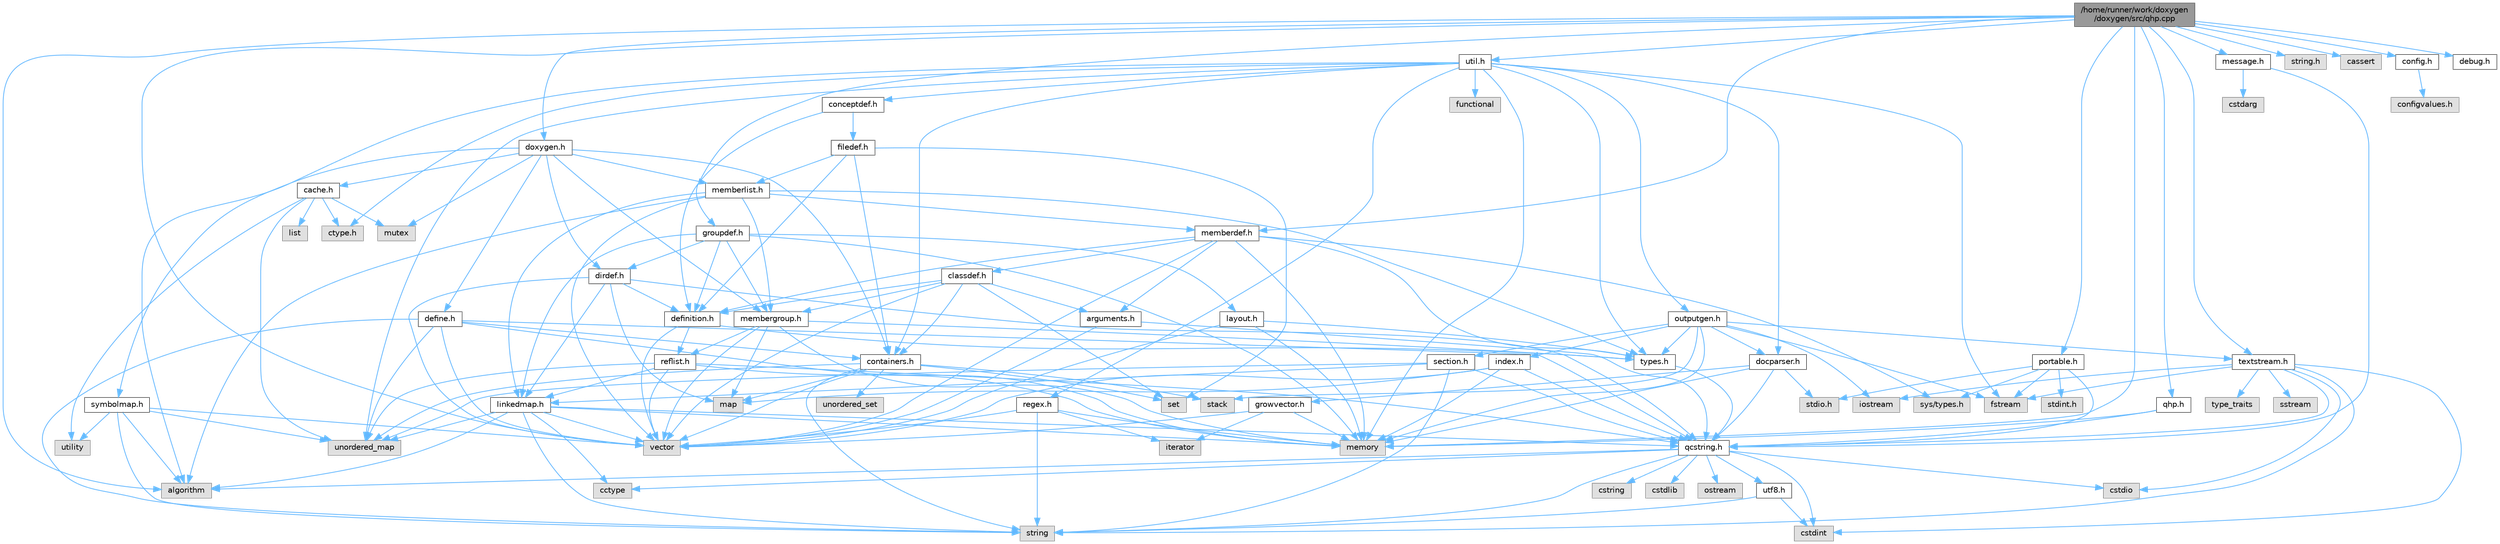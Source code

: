 digraph "/home/runner/work/doxygen/doxygen/src/qhp.cpp"
{
 // INTERACTIVE_SVG=YES
 // LATEX_PDF_SIZE
  bgcolor="transparent";
  edge [fontname=Helvetica,fontsize=10,labelfontname=Helvetica,labelfontsize=10];
  node [fontname=Helvetica,fontsize=10,shape=box,height=0.2,width=0.4];
  Node1 [label="/home/runner/work/doxygen\l/doxygen/src/qhp.cpp",height=0.2,width=0.4,color="gray40", fillcolor="grey60", style="filled", fontcolor="black",tooltip=" "];
  Node1 -> Node2 [color="steelblue1",style="solid"];
  Node2 [label="algorithm",height=0.2,width=0.4,color="grey60", fillcolor="#E0E0E0", style="filled",tooltip=" "];
  Node1 -> Node3 [color="steelblue1",style="solid"];
  Node3 [label="memory",height=0.2,width=0.4,color="grey60", fillcolor="#E0E0E0", style="filled",tooltip=" "];
  Node1 -> Node4 [color="steelblue1",style="solid"];
  Node4 [label="string.h",height=0.2,width=0.4,color="grey60", fillcolor="#E0E0E0", style="filled",tooltip=" "];
  Node1 -> Node5 [color="steelblue1",style="solid"];
  Node5 [label="vector",height=0.2,width=0.4,color="grey60", fillcolor="#E0E0E0", style="filled",tooltip=" "];
  Node1 -> Node6 [color="steelblue1",style="solid"];
  Node6 [label="cassert",height=0.2,width=0.4,color="grey60", fillcolor="#E0E0E0", style="filled",tooltip=" "];
  Node1 -> Node7 [color="steelblue1",style="solid"];
  Node7 [label="config.h",height=0.2,width=0.4,color="grey40", fillcolor="white", style="filled",URL="$db/d16/config_8h.html",tooltip=" "];
  Node7 -> Node8 [color="steelblue1",style="solid"];
  Node8 [label="configvalues.h",height=0.2,width=0.4,color="grey60", fillcolor="#E0E0E0", style="filled",tooltip=" "];
  Node1 -> Node9 [color="steelblue1",style="solid"];
  Node9 [label="debug.h",height=0.2,width=0.4,color="grey40", fillcolor="white", style="filled",URL="$db/d16/debug_8h.html",tooltip=" "];
  Node1 -> Node10 [color="steelblue1",style="solid"];
  Node10 [label="doxygen.h",height=0.2,width=0.4,color="grey40", fillcolor="white", style="filled",URL="$d1/da1/doxygen_8h.html",tooltip=" "];
  Node10 -> Node11 [color="steelblue1",style="solid"];
  Node11 [label="mutex",height=0.2,width=0.4,color="grey60", fillcolor="#E0E0E0", style="filled",tooltip=" "];
  Node10 -> Node12 [color="steelblue1",style="solid"];
  Node12 [label="containers.h",height=0.2,width=0.4,color="grey40", fillcolor="white", style="filled",URL="$d5/d75/containers_8h.html",tooltip=" "];
  Node12 -> Node5 [color="steelblue1",style="solid"];
  Node12 -> Node13 [color="steelblue1",style="solid"];
  Node13 [label="string",height=0.2,width=0.4,color="grey60", fillcolor="#E0E0E0", style="filled",tooltip=" "];
  Node12 -> Node14 [color="steelblue1",style="solid"];
  Node14 [label="set",height=0.2,width=0.4,color="grey60", fillcolor="#E0E0E0", style="filled",tooltip=" "];
  Node12 -> Node15 [color="steelblue1",style="solid"];
  Node15 [label="map",height=0.2,width=0.4,color="grey60", fillcolor="#E0E0E0", style="filled",tooltip=" "];
  Node12 -> Node16 [color="steelblue1",style="solid"];
  Node16 [label="unordered_set",height=0.2,width=0.4,color="grey60", fillcolor="#E0E0E0", style="filled",tooltip=" "];
  Node12 -> Node17 [color="steelblue1",style="solid"];
  Node17 [label="unordered_map",height=0.2,width=0.4,color="grey60", fillcolor="#E0E0E0", style="filled",tooltip=" "];
  Node12 -> Node18 [color="steelblue1",style="solid"];
  Node18 [label="stack",height=0.2,width=0.4,color="grey60", fillcolor="#E0E0E0", style="filled",tooltip=" "];
  Node10 -> Node19 [color="steelblue1",style="solid"];
  Node19 [label="membergroup.h",height=0.2,width=0.4,color="grey40", fillcolor="white", style="filled",URL="$d9/d11/membergroup_8h.html",tooltip=" "];
  Node19 -> Node5 [color="steelblue1",style="solid"];
  Node19 -> Node15 [color="steelblue1",style="solid"];
  Node19 -> Node3 [color="steelblue1",style="solid"];
  Node19 -> Node20 [color="steelblue1",style="solid"];
  Node20 [label="types.h",height=0.2,width=0.4,color="grey40", fillcolor="white", style="filled",URL="$d9/d49/types_8h.html",tooltip="This file contains a number of basic enums and types."];
  Node20 -> Node21 [color="steelblue1",style="solid"];
  Node21 [label="qcstring.h",height=0.2,width=0.4,color="grey40", fillcolor="white", style="filled",URL="$d7/d5c/qcstring_8h.html",tooltip=" "];
  Node21 -> Node13 [color="steelblue1",style="solid"];
  Node21 -> Node2 [color="steelblue1",style="solid"];
  Node21 -> Node22 [color="steelblue1",style="solid"];
  Node22 [label="cctype",height=0.2,width=0.4,color="grey60", fillcolor="#E0E0E0", style="filled",tooltip=" "];
  Node21 -> Node23 [color="steelblue1",style="solid"];
  Node23 [label="cstring",height=0.2,width=0.4,color="grey60", fillcolor="#E0E0E0", style="filled",tooltip=" "];
  Node21 -> Node24 [color="steelblue1",style="solid"];
  Node24 [label="cstdio",height=0.2,width=0.4,color="grey60", fillcolor="#E0E0E0", style="filled",tooltip=" "];
  Node21 -> Node25 [color="steelblue1",style="solid"];
  Node25 [label="cstdlib",height=0.2,width=0.4,color="grey60", fillcolor="#E0E0E0", style="filled",tooltip=" "];
  Node21 -> Node26 [color="steelblue1",style="solid"];
  Node26 [label="cstdint",height=0.2,width=0.4,color="grey60", fillcolor="#E0E0E0", style="filled",tooltip=" "];
  Node21 -> Node27 [color="steelblue1",style="solid"];
  Node27 [label="ostream",height=0.2,width=0.4,color="grey60", fillcolor="#E0E0E0", style="filled",tooltip=" "];
  Node21 -> Node28 [color="steelblue1",style="solid"];
  Node28 [label="utf8.h",height=0.2,width=0.4,color="grey40", fillcolor="white", style="filled",URL="$db/d7c/utf8_8h.html",tooltip="Various UTF8 related helper functions."];
  Node28 -> Node26 [color="steelblue1",style="solid"];
  Node28 -> Node13 [color="steelblue1",style="solid"];
  Node19 -> Node29 [color="steelblue1",style="solid"];
  Node29 [label="reflist.h",height=0.2,width=0.4,color="grey40", fillcolor="white", style="filled",URL="$d1/d02/reflist_8h.html",tooltip=" "];
  Node29 -> Node5 [color="steelblue1",style="solid"];
  Node29 -> Node17 [color="steelblue1",style="solid"];
  Node29 -> Node3 [color="steelblue1",style="solid"];
  Node29 -> Node21 [color="steelblue1",style="solid"];
  Node29 -> Node30 [color="steelblue1",style="solid"];
  Node30 [label="linkedmap.h",height=0.2,width=0.4,color="grey40", fillcolor="white", style="filled",URL="$da/de1/linkedmap_8h.html",tooltip=" "];
  Node30 -> Node17 [color="steelblue1",style="solid"];
  Node30 -> Node5 [color="steelblue1",style="solid"];
  Node30 -> Node3 [color="steelblue1",style="solid"];
  Node30 -> Node13 [color="steelblue1",style="solid"];
  Node30 -> Node2 [color="steelblue1",style="solid"];
  Node30 -> Node22 [color="steelblue1",style="solid"];
  Node30 -> Node21 [color="steelblue1",style="solid"];
  Node10 -> Node31 [color="steelblue1",style="solid"];
  Node31 [label="dirdef.h",height=0.2,width=0.4,color="grey40", fillcolor="white", style="filled",URL="$d6/d15/dirdef_8h.html",tooltip=" "];
  Node31 -> Node5 [color="steelblue1",style="solid"];
  Node31 -> Node15 [color="steelblue1",style="solid"];
  Node31 -> Node21 [color="steelblue1",style="solid"];
  Node31 -> Node30 [color="steelblue1",style="solid"];
  Node31 -> Node32 [color="steelblue1",style="solid"];
  Node32 [label="definition.h",height=0.2,width=0.4,color="grey40", fillcolor="white", style="filled",URL="$df/da1/definition_8h.html",tooltip=" "];
  Node32 -> Node5 [color="steelblue1",style="solid"];
  Node32 -> Node20 [color="steelblue1",style="solid"];
  Node32 -> Node29 [color="steelblue1",style="solid"];
  Node10 -> Node33 [color="steelblue1",style="solid"];
  Node33 [label="memberlist.h",height=0.2,width=0.4,color="grey40", fillcolor="white", style="filled",URL="$dd/d78/memberlist_8h.html",tooltip=" "];
  Node33 -> Node5 [color="steelblue1",style="solid"];
  Node33 -> Node2 [color="steelblue1",style="solid"];
  Node33 -> Node34 [color="steelblue1",style="solid"];
  Node34 [label="memberdef.h",height=0.2,width=0.4,color="grey40", fillcolor="white", style="filled",URL="$d4/d46/memberdef_8h.html",tooltip=" "];
  Node34 -> Node5 [color="steelblue1",style="solid"];
  Node34 -> Node3 [color="steelblue1",style="solid"];
  Node34 -> Node35 [color="steelblue1",style="solid"];
  Node35 [label="sys/types.h",height=0.2,width=0.4,color="grey60", fillcolor="#E0E0E0", style="filled",tooltip=" "];
  Node34 -> Node20 [color="steelblue1",style="solid"];
  Node34 -> Node32 [color="steelblue1",style="solid"];
  Node34 -> Node36 [color="steelblue1",style="solid"];
  Node36 [label="arguments.h",height=0.2,width=0.4,color="grey40", fillcolor="white", style="filled",URL="$df/d9b/arguments_8h.html",tooltip=" "];
  Node36 -> Node5 [color="steelblue1",style="solid"];
  Node36 -> Node21 [color="steelblue1",style="solid"];
  Node34 -> Node37 [color="steelblue1",style="solid"];
  Node37 [label="classdef.h",height=0.2,width=0.4,color="grey40", fillcolor="white", style="filled",URL="$d1/da6/classdef_8h.html",tooltip=" "];
  Node37 -> Node5 [color="steelblue1",style="solid"];
  Node37 -> Node14 [color="steelblue1",style="solid"];
  Node37 -> Node12 [color="steelblue1",style="solid"];
  Node37 -> Node32 [color="steelblue1",style="solid"];
  Node37 -> Node36 [color="steelblue1",style="solid"];
  Node37 -> Node19 [color="steelblue1",style="solid"];
  Node33 -> Node30 [color="steelblue1",style="solid"];
  Node33 -> Node20 [color="steelblue1",style="solid"];
  Node33 -> Node19 [color="steelblue1",style="solid"];
  Node10 -> Node38 [color="steelblue1",style="solid"];
  Node38 [label="define.h",height=0.2,width=0.4,color="grey40", fillcolor="white", style="filled",URL="$df/d67/define_8h.html",tooltip=" "];
  Node38 -> Node5 [color="steelblue1",style="solid"];
  Node38 -> Node3 [color="steelblue1",style="solid"];
  Node38 -> Node13 [color="steelblue1",style="solid"];
  Node38 -> Node17 [color="steelblue1",style="solid"];
  Node38 -> Node21 [color="steelblue1",style="solid"];
  Node38 -> Node12 [color="steelblue1",style="solid"];
  Node10 -> Node39 [color="steelblue1",style="solid"];
  Node39 [label="cache.h",height=0.2,width=0.4,color="grey40", fillcolor="white", style="filled",URL="$d3/d26/cache_8h.html",tooltip=" "];
  Node39 -> Node40 [color="steelblue1",style="solid"];
  Node40 [label="list",height=0.2,width=0.4,color="grey60", fillcolor="#E0E0E0", style="filled",tooltip=" "];
  Node39 -> Node17 [color="steelblue1",style="solid"];
  Node39 -> Node11 [color="steelblue1",style="solid"];
  Node39 -> Node41 [color="steelblue1",style="solid"];
  Node41 [label="utility",height=0.2,width=0.4,color="grey60", fillcolor="#E0E0E0", style="filled",tooltip=" "];
  Node39 -> Node42 [color="steelblue1",style="solid"];
  Node42 [label="ctype.h",height=0.2,width=0.4,color="grey60", fillcolor="#E0E0E0", style="filled",tooltip=" "];
  Node10 -> Node43 [color="steelblue1",style="solid"];
  Node43 [label="symbolmap.h",height=0.2,width=0.4,color="grey40", fillcolor="white", style="filled",URL="$d7/ddd/symbolmap_8h.html",tooltip=" "];
  Node43 -> Node2 [color="steelblue1",style="solid"];
  Node43 -> Node17 [color="steelblue1",style="solid"];
  Node43 -> Node5 [color="steelblue1",style="solid"];
  Node43 -> Node13 [color="steelblue1",style="solid"];
  Node43 -> Node41 [color="steelblue1",style="solid"];
  Node1 -> Node44 [color="steelblue1",style="solid"];
  Node44 [label="groupdef.h",height=0.2,width=0.4,color="grey40", fillcolor="white", style="filled",URL="$d1/de6/groupdef_8h.html",tooltip=" "];
  Node44 -> Node3 [color="steelblue1",style="solid"];
  Node44 -> Node32 [color="steelblue1",style="solid"];
  Node44 -> Node31 [color="steelblue1",style="solid"];
  Node44 -> Node45 [color="steelblue1",style="solid"];
  Node45 [label="layout.h",height=0.2,width=0.4,color="grey40", fillcolor="white", style="filled",URL="$db/d51/layout_8h.html",tooltip=" "];
  Node45 -> Node3 [color="steelblue1",style="solid"];
  Node45 -> Node5 [color="steelblue1",style="solid"];
  Node45 -> Node20 [color="steelblue1",style="solid"];
  Node44 -> Node19 [color="steelblue1",style="solid"];
  Node44 -> Node30 [color="steelblue1",style="solid"];
  Node1 -> Node34 [color="steelblue1",style="solid"];
  Node1 -> Node46 [color="steelblue1",style="solid"];
  Node46 [label="message.h",height=0.2,width=0.4,color="grey40", fillcolor="white", style="filled",URL="$d2/d0d/message_8h.html",tooltip=" "];
  Node46 -> Node47 [color="steelblue1",style="solid"];
  Node47 [label="cstdarg",height=0.2,width=0.4,color="grey60", fillcolor="#E0E0E0", style="filled",tooltip=" "];
  Node46 -> Node21 [color="steelblue1",style="solid"];
  Node1 -> Node48 [color="steelblue1",style="solid"];
  Node48 [label="qhp.h",height=0.2,width=0.4,color="grey40", fillcolor="white", style="filled",URL="$dc/d20/qhp_8h.html",tooltip=" "];
  Node48 -> Node3 [color="steelblue1",style="solid"];
  Node48 -> Node21 [color="steelblue1",style="solid"];
  Node1 -> Node49 [color="steelblue1",style="solid"];
  Node49 [label="textstream.h",height=0.2,width=0.4,color="grey40", fillcolor="white", style="filled",URL="$d4/d7d/textstream_8h.html",tooltip=" "];
  Node49 -> Node13 [color="steelblue1",style="solid"];
  Node49 -> Node50 [color="steelblue1",style="solid"];
  Node50 [label="iostream",height=0.2,width=0.4,color="grey60", fillcolor="#E0E0E0", style="filled",tooltip=" "];
  Node49 -> Node51 [color="steelblue1",style="solid"];
  Node51 [label="sstream",height=0.2,width=0.4,color="grey60", fillcolor="#E0E0E0", style="filled",tooltip=" "];
  Node49 -> Node26 [color="steelblue1",style="solid"];
  Node49 -> Node24 [color="steelblue1",style="solid"];
  Node49 -> Node52 [color="steelblue1",style="solid"];
  Node52 [label="fstream",height=0.2,width=0.4,color="grey60", fillcolor="#E0E0E0", style="filled",tooltip=" "];
  Node49 -> Node53 [color="steelblue1",style="solid"];
  Node53 [label="type_traits",height=0.2,width=0.4,color="grey60", fillcolor="#E0E0E0", style="filled",tooltip=" "];
  Node49 -> Node21 [color="steelblue1",style="solid"];
  Node1 -> Node54 [color="steelblue1",style="solid"];
  Node54 [label="util.h",height=0.2,width=0.4,color="grey40", fillcolor="white", style="filled",URL="$d8/d3c/util_8h.html",tooltip="A bunch of utility functions."];
  Node54 -> Node3 [color="steelblue1",style="solid"];
  Node54 -> Node17 [color="steelblue1",style="solid"];
  Node54 -> Node2 [color="steelblue1",style="solid"];
  Node54 -> Node55 [color="steelblue1",style="solid"];
  Node55 [label="functional",height=0.2,width=0.4,color="grey60", fillcolor="#E0E0E0", style="filled",tooltip=" "];
  Node54 -> Node52 [color="steelblue1",style="solid"];
  Node54 -> Node42 [color="steelblue1",style="solid"];
  Node54 -> Node20 [color="steelblue1",style="solid"];
  Node54 -> Node56 [color="steelblue1",style="solid"];
  Node56 [label="docparser.h",height=0.2,width=0.4,color="grey40", fillcolor="white", style="filled",URL="$de/d9c/docparser_8h.html",tooltip=" "];
  Node56 -> Node57 [color="steelblue1",style="solid"];
  Node57 [label="stdio.h",height=0.2,width=0.4,color="grey60", fillcolor="#E0E0E0", style="filled",tooltip=" "];
  Node56 -> Node3 [color="steelblue1",style="solid"];
  Node56 -> Node21 [color="steelblue1",style="solid"];
  Node56 -> Node58 [color="steelblue1",style="solid"];
  Node58 [label="growvector.h",height=0.2,width=0.4,color="grey40", fillcolor="white", style="filled",URL="$d7/d50/growvector_8h.html",tooltip=" "];
  Node58 -> Node5 [color="steelblue1",style="solid"];
  Node58 -> Node3 [color="steelblue1",style="solid"];
  Node58 -> Node59 [color="steelblue1",style="solid"];
  Node59 [label="iterator",height=0.2,width=0.4,color="grey60", fillcolor="#E0E0E0", style="filled",tooltip=" "];
  Node54 -> Node12 [color="steelblue1",style="solid"];
  Node54 -> Node60 [color="steelblue1",style="solid"];
  Node60 [label="outputgen.h",height=0.2,width=0.4,color="grey40", fillcolor="white", style="filled",URL="$df/d06/outputgen_8h.html",tooltip=" "];
  Node60 -> Node3 [color="steelblue1",style="solid"];
  Node60 -> Node18 [color="steelblue1",style="solid"];
  Node60 -> Node50 [color="steelblue1",style="solid"];
  Node60 -> Node52 [color="steelblue1",style="solid"];
  Node60 -> Node20 [color="steelblue1",style="solid"];
  Node60 -> Node61 [color="steelblue1",style="solid"];
  Node61 [label="index.h",height=0.2,width=0.4,color="grey40", fillcolor="white", style="filled",URL="$d1/db5/index_8h.html",tooltip=" "];
  Node61 -> Node3 [color="steelblue1",style="solid"];
  Node61 -> Node5 [color="steelblue1",style="solid"];
  Node61 -> Node15 [color="steelblue1",style="solid"];
  Node61 -> Node21 [color="steelblue1",style="solid"];
  Node60 -> Node62 [color="steelblue1",style="solid"];
  Node62 [label="section.h",height=0.2,width=0.4,color="grey40", fillcolor="white", style="filled",URL="$d1/d2a/section_8h.html",tooltip=" "];
  Node62 -> Node13 [color="steelblue1",style="solid"];
  Node62 -> Node17 [color="steelblue1",style="solid"];
  Node62 -> Node21 [color="steelblue1",style="solid"];
  Node62 -> Node30 [color="steelblue1",style="solid"];
  Node60 -> Node49 [color="steelblue1",style="solid"];
  Node60 -> Node56 [color="steelblue1",style="solid"];
  Node54 -> Node63 [color="steelblue1",style="solid"];
  Node63 [label="regex.h",height=0.2,width=0.4,color="grey40", fillcolor="white", style="filled",URL="$d1/d21/regex_8h.html",tooltip=" "];
  Node63 -> Node3 [color="steelblue1",style="solid"];
  Node63 -> Node13 [color="steelblue1",style="solid"];
  Node63 -> Node5 [color="steelblue1",style="solid"];
  Node63 -> Node59 [color="steelblue1",style="solid"];
  Node54 -> Node64 [color="steelblue1",style="solid"];
  Node64 [label="conceptdef.h",height=0.2,width=0.4,color="grey40", fillcolor="white", style="filled",URL="$da/df1/conceptdef_8h.html",tooltip=" "];
  Node64 -> Node32 [color="steelblue1",style="solid"];
  Node64 -> Node65 [color="steelblue1",style="solid"];
  Node65 [label="filedef.h",height=0.2,width=0.4,color="grey40", fillcolor="white", style="filled",URL="$d4/d3a/filedef_8h.html",tooltip=" "];
  Node65 -> Node14 [color="steelblue1",style="solid"];
  Node65 -> Node32 [color="steelblue1",style="solid"];
  Node65 -> Node33 [color="steelblue1",style="solid"];
  Node65 -> Node12 [color="steelblue1",style="solid"];
  Node1 -> Node66 [color="steelblue1",style="solid"];
  Node66 [label="portable.h",height=0.2,width=0.4,color="grey40", fillcolor="white", style="filled",URL="$d2/de2/portable_8h.html",tooltip="Portable versions of functions that are platform dependent."];
  Node66 -> Node57 [color="steelblue1",style="solid"];
  Node66 -> Node35 [color="steelblue1",style="solid"];
  Node66 -> Node67 [color="steelblue1",style="solid"];
  Node67 [label="stdint.h",height=0.2,width=0.4,color="grey60", fillcolor="#E0E0E0", style="filled",tooltip=" "];
  Node66 -> Node52 [color="steelblue1",style="solid"];
  Node66 -> Node21 [color="steelblue1",style="solid"];
}

